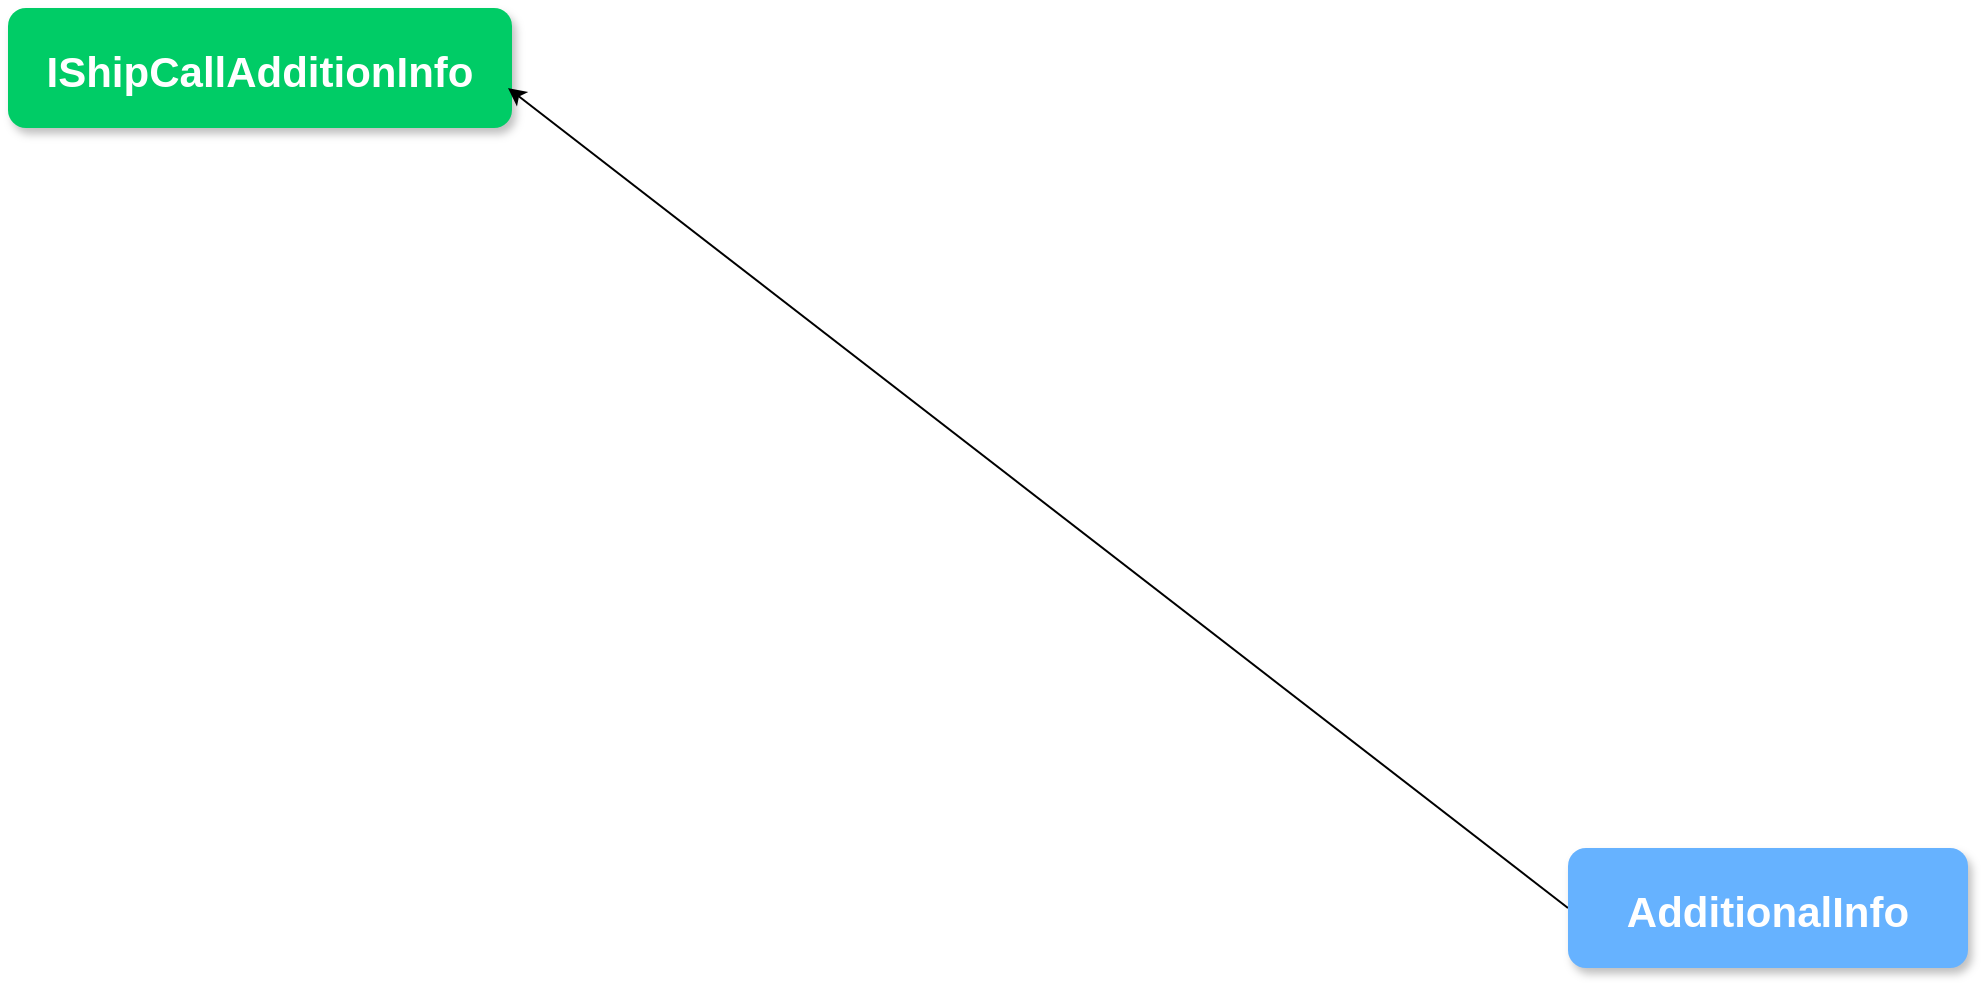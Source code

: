 <mxfile version="17.4.5" type="github">
  <diagram name="Page-1" id="97916047-d0de-89f5-080d-49f4d83e522f">
    <mxGraphModel dx="1422" dy="722" grid="1" gridSize="10" guides="1" tooltips="1" connect="1" arrows="1" fold="1" page="1" pageScale="1.5" pageWidth="1169" pageHeight="827" background="none" math="0" shadow="0">
      <root>
        <mxCell id="0" />
        <mxCell id="1" parent="0" />
        <mxCell id="2" value="IShipCallAdditionInfo" style="rounded=1;fillColor=#00CC66;strokeColor=none;shadow=1;gradientColor=none;fontStyle=1;fontColor=#FFFFFF;fontSize=21&#xa;;" parent="1" vertex="1">
          <mxGeometry x="620" y="180" width="252" height="60" as="geometry" />
        </mxCell>
        <mxCell id="lcggfKQUq6D2q7CxVZYy-71" style="edgeStyle=none;rounded=0;orthogonalLoop=1;jettySize=auto;html=1;exitX=0;exitY=0.5;exitDx=0;exitDy=0;" parent="1" source="lcggfKQUq6D2q7CxVZYy-62" edge="1">
          <mxGeometry relative="1" as="geometry">
            <mxPoint x="870" y="220" as="targetPoint" />
          </mxGeometry>
        </mxCell>
        <mxCell id="lcggfKQUq6D2q7CxVZYy-62" value="AdditionalInfo" style="rounded=1;fillColor=#66B2FF;strokeColor=none;shadow=1;gradientColor=none;fontStyle=1;fontColor=#FFFFFF;fontSize=21&#xa;;" parent="1" vertex="1">
          <mxGeometry x="1400" y="600" width="200" height="60" as="geometry" />
        </mxCell>
      </root>
    </mxGraphModel>
  </diagram>
</mxfile>
